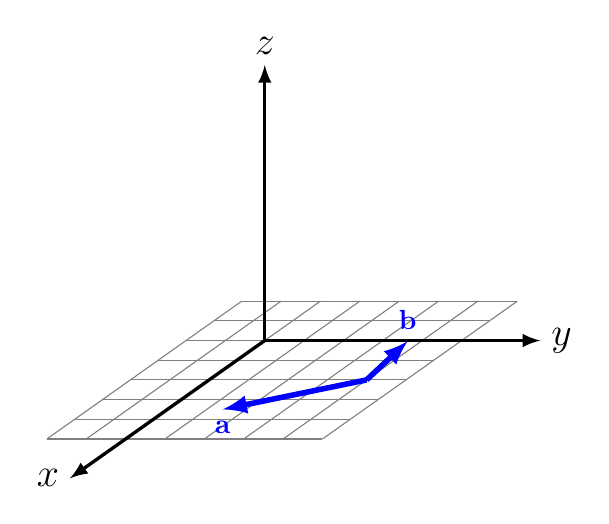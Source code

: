 \begin{tikzpicture}[x={(-0.707cm,-0.5cm)}, y={(1cm,0cm)}, z={(0cm,1cm)}, >=latex, scale=0.5]

% planar grids
\foreach \i in {-2,-1,...,5}{

	\draw[gray] (\i,-2,0) -- (\i,5,0); % xy plane
	\draw[gray] (-2,\i,0) -- (5,\i,0); % xy plane

}

% coordinate axes
\draw[->, very thick] (0,0,0) -- (7, 0,  0) node [left] {\Large $x$};
\draw[->, very thick] (0,0,0) -- (0,  7, 0) node [right] {\Large $y$};
\draw[->, very thick] (0,0,0) -- (0,  0, 7) node [above] {\Large $z$};

% % part 1
% \draw[->, line width=2pt, blue] (1,1,0) -- (1+3*0.5,1+3*0.866,0) node[below] {$\mathbf{a}$};
% \draw[->, line width=2pt, blue] (1,1,0) -- (1-4*0.5,1+4*0.866,0) node[above] {$\mathbf{b}$};

% 2 part A
\def\Ax{2} 
\def\Ay{1} % point A, tails of both vectors are at A
\def\radone{3} % length of the first vector
\def\thetaone{30} % angle the first vector makes with the positive x-axis
\def\radtwo{4} % length of the second vector
\def\theta{40} % angle between second and first vector

% 2 part B
\def\Ax{2} 
\def\Ay{4} % point A, tails of both vectors are at A
\def\radone{3} % length of the first vector
\def\thetaone{-60} % angle the first vector makes with the positive x-axis
\def\radtwo{2} % length of the second vector
\def\theta{250} % angle between second and first vector


\draw[->, line width=2pt, blue] (\Ax,\Ay,0) -- ({\Ax+\radone*cos(\thetaone)},{\Ay+\radone*sin(\thetaone)},0) node[below] {$\mathbf{a}$};
\draw[->, line width=2pt, blue] (\Ax,\Ay,0) -- ({\Ax+\radtwo*cos(\thetaone + \theta)},{\Ay+\radtwo*sin(\thetaone + \theta)},0) node[above] {$\mathbf{b}$};


\end{tikzpicture}
